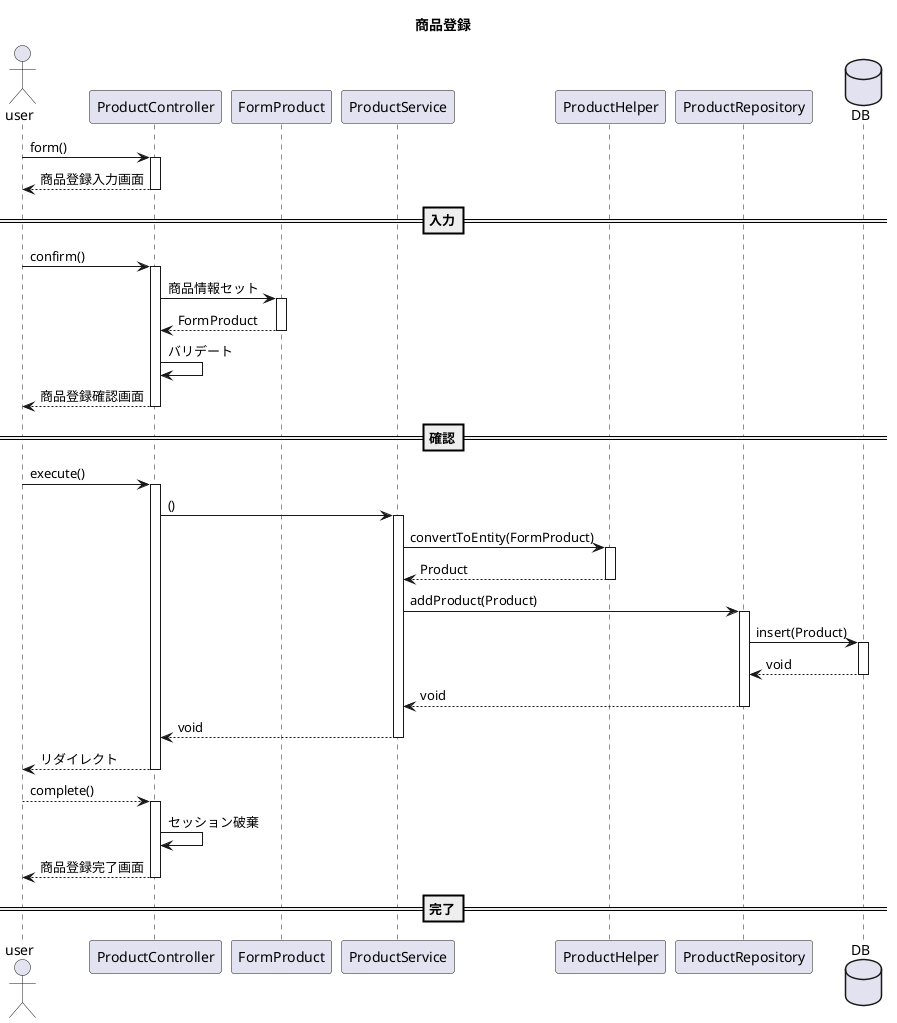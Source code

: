 @startuml
title 商品登録
actor user
participant ProductController as Controller
participant FormProduct as Form
participant ProductService as Service
participant ProductHelper as Helper
participant ProductRepository as Repository
database DB


user -> Controller++:form()
user <-- Controller--:商品登録入力画面
==入力==
user -> Controller++:confirm()
Controller -> Form++:商品情報セット
Controller <-- Form--:FormProduct
Controller -> Controller:バリデート
user <-- Controller--:商品登録確認画面
==確認==
user -> Controller++:execute()
Controller -> Service++:()
Service -> Helper++:convertToEntity(FormProduct)
Service <-- Helper--:Product
Service -> Repository++:addProduct(Product)
Repository -> DB++:insert(Product)
Repository <-- DB--:void
Service <-- Repository--:void
Controller <-- Service--:void
user <-- Controller--:リダイレクト
user --> Controller++:complete()
Controller -> Controller:セッション破棄
user <-- Controller--:商品登録完了画面
==完了==
@enduml